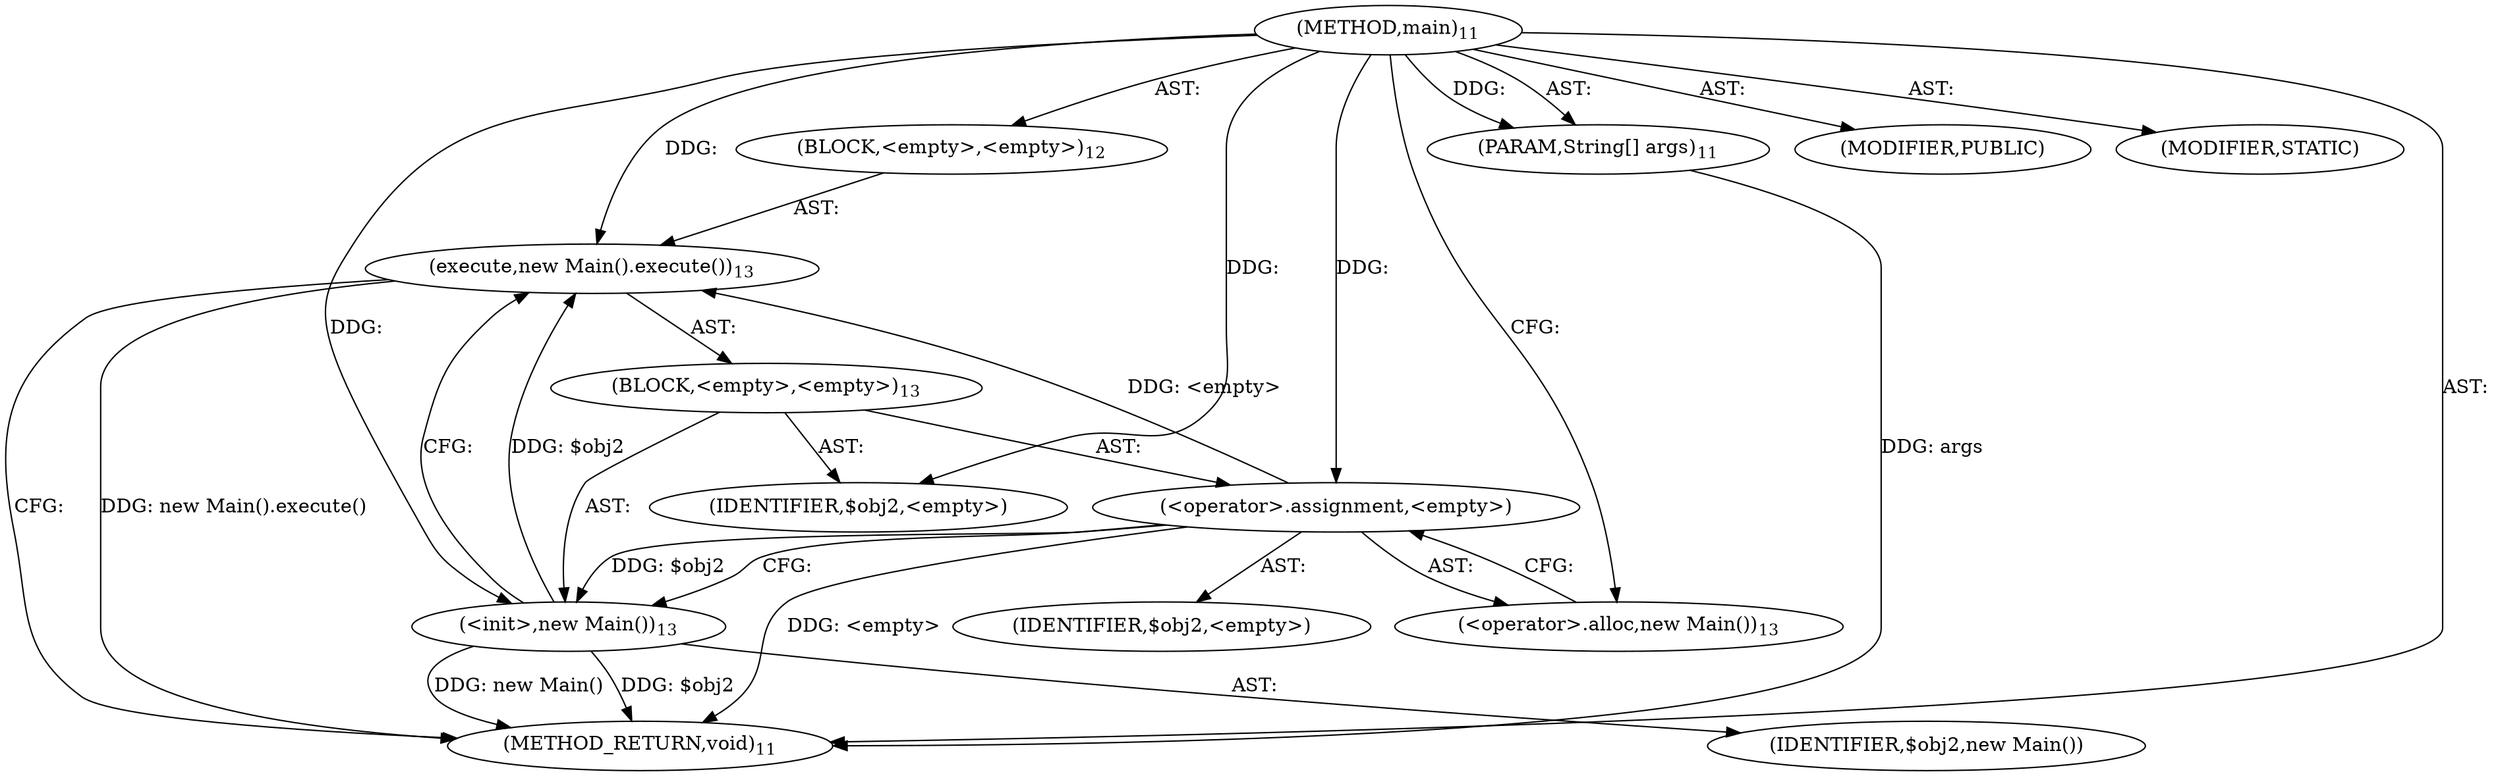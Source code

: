 digraph "main" {  
"32" [label = <(METHOD,main)<SUB>11</SUB>> ]
"33" [label = <(PARAM,String[] args)<SUB>11</SUB>> ]
"34" [label = <(BLOCK,&lt;empty&gt;,&lt;empty&gt;)<SUB>12</SUB>> ]
"35" [label = <(execute,new Main().execute())<SUB>13</SUB>> ]
"36" [label = <(BLOCK,&lt;empty&gt;,&lt;empty&gt;)<SUB>13</SUB>> ]
"37" [label = <(&lt;operator&gt;.assignment,&lt;empty&gt;)> ]
"38" [label = <(IDENTIFIER,$obj2,&lt;empty&gt;)> ]
"39" [label = <(&lt;operator&gt;.alloc,new Main())<SUB>13</SUB>> ]
"40" [label = <(&lt;init&gt;,new Main())<SUB>13</SUB>> ]
"41" [label = <(IDENTIFIER,$obj2,new Main())> ]
"42" [label = <(IDENTIFIER,$obj2,&lt;empty&gt;)> ]
"43" [label = <(MODIFIER,PUBLIC)> ]
"44" [label = <(MODIFIER,STATIC)> ]
"45" [label = <(METHOD_RETURN,void)<SUB>11</SUB>> ]
  "32" -> "33"  [ label = "AST: "] 
  "32" -> "34"  [ label = "AST: "] 
  "32" -> "43"  [ label = "AST: "] 
  "32" -> "44"  [ label = "AST: "] 
  "32" -> "45"  [ label = "AST: "] 
  "34" -> "35"  [ label = "AST: "] 
  "35" -> "36"  [ label = "AST: "] 
  "36" -> "37"  [ label = "AST: "] 
  "36" -> "40"  [ label = "AST: "] 
  "36" -> "42"  [ label = "AST: "] 
  "37" -> "38"  [ label = "AST: "] 
  "37" -> "39"  [ label = "AST: "] 
  "40" -> "41"  [ label = "AST: "] 
  "35" -> "45"  [ label = "CFG: "] 
  "37" -> "40"  [ label = "CFG: "] 
  "40" -> "35"  [ label = "CFG: "] 
  "39" -> "37"  [ label = "CFG: "] 
  "32" -> "39"  [ label = "CFG: "] 
  "33" -> "45"  [ label = "DDG: args"] 
  "37" -> "45"  [ label = "DDG: &lt;empty&gt;"] 
  "40" -> "45"  [ label = "DDG: $obj2"] 
  "40" -> "45"  [ label = "DDG: new Main()"] 
  "35" -> "45"  [ label = "DDG: new Main().execute()"] 
  "32" -> "33"  [ label = "DDG: "] 
  "37" -> "35"  [ label = "DDG: &lt;empty&gt;"] 
  "40" -> "35"  [ label = "DDG: $obj2"] 
  "32" -> "35"  [ label = "DDG: "] 
  "32" -> "37"  [ label = "DDG: "] 
  "32" -> "42"  [ label = "DDG: "] 
  "37" -> "40"  [ label = "DDG: $obj2"] 
  "32" -> "40"  [ label = "DDG: "] 
}
